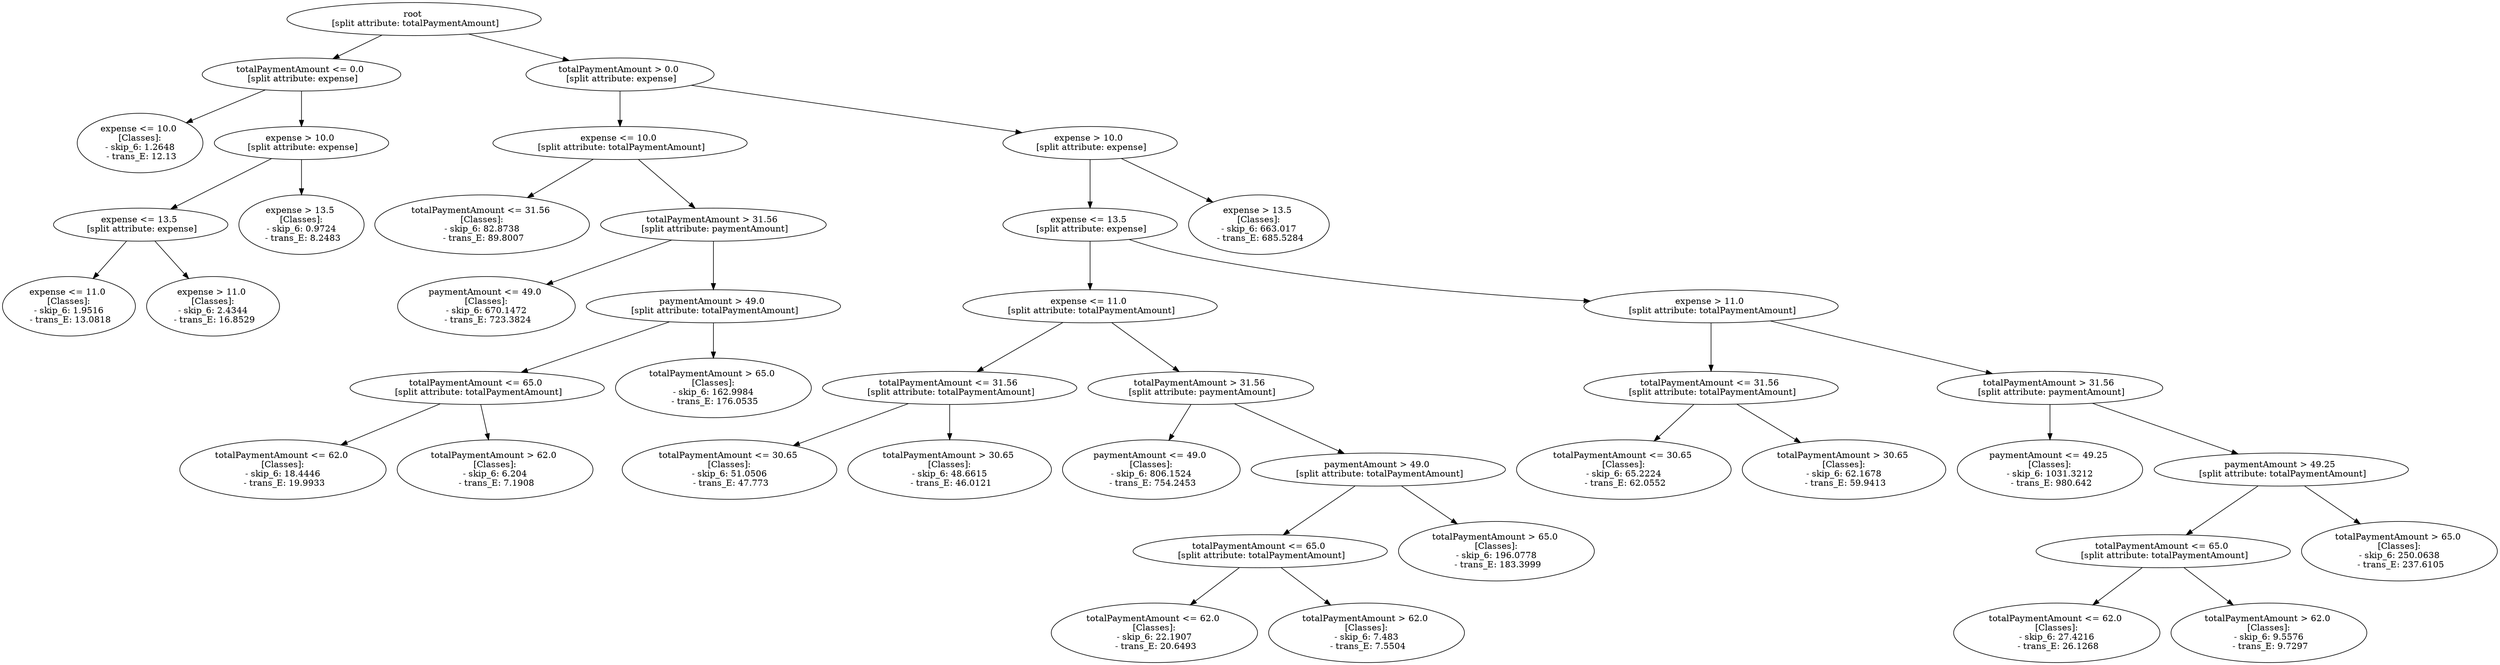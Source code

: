 // Road_Traffic_Fine_Management_Process-p_7-8
digraph "Road_Traffic_Fine_Management_Process-p_7-8" {
	"f866c9c8-791d-457e-873e-48bbb6af5ca4" [label="root 
 [split attribute: totalPaymentAmount]"]
	"bccd3e4f-3fc2-4c71-9dc5-de5627bd0b25" [label="totalPaymentAmount <= 0.0 
 [split attribute: expense]"]
	"f866c9c8-791d-457e-873e-48bbb6af5ca4" -> "bccd3e4f-3fc2-4c71-9dc5-de5627bd0b25"
	"dbf725f7-df95-4fc6-afcd-e05dfbf02a24" [label="expense <= 10.0 
 [Classes]: 
 - skip_6: 1.2648 
 - trans_E: 12.13"]
	"bccd3e4f-3fc2-4c71-9dc5-de5627bd0b25" -> "dbf725f7-df95-4fc6-afcd-e05dfbf02a24"
	"93d30e0e-37b2-44eb-85bb-b4b50b66410d" [label="expense > 10.0 
 [split attribute: expense]"]
	"bccd3e4f-3fc2-4c71-9dc5-de5627bd0b25" -> "93d30e0e-37b2-44eb-85bb-b4b50b66410d"
	"ad51b78a-f838-4d87-acbf-8aa33c1784b9" [label="expense <= 13.5 
 [split attribute: expense]"]
	"93d30e0e-37b2-44eb-85bb-b4b50b66410d" -> "ad51b78a-f838-4d87-acbf-8aa33c1784b9"
	"ae561d2e-9ed1-46c3-b303-ace56498dc3d" [label="expense <= 11.0 
 [Classes]: 
 - skip_6: 1.9516 
 - trans_E: 13.0818"]
	"ad51b78a-f838-4d87-acbf-8aa33c1784b9" -> "ae561d2e-9ed1-46c3-b303-ace56498dc3d"
	"e06488dd-0c87-49c2-9278-f37e348028f5" [label="expense > 11.0 
 [Classes]: 
 - skip_6: 2.4344 
 - trans_E: 16.8529"]
	"ad51b78a-f838-4d87-acbf-8aa33c1784b9" -> "e06488dd-0c87-49c2-9278-f37e348028f5"
	"db9c74eb-7a03-46b9-bbf3-637ca8acab53" [label="expense > 13.5 
 [Classes]: 
 - skip_6: 0.9724 
 - trans_E: 8.2483"]
	"93d30e0e-37b2-44eb-85bb-b4b50b66410d" -> "db9c74eb-7a03-46b9-bbf3-637ca8acab53"
	"0801ab16-1f21-4013-91de-9e069d9777a0" [label="totalPaymentAmount > 0.0 
 [split attribute: expense]"]
	"f866c9c8-791d-457e-873e-48bbb6af5ca4" -> "0801ab16-1f21-4013-91de-9e069d9777a0"
	"13f53e77-77b8-4d39-8df2-85900c8c302c" [label="expense <= 10.0 
 [split attribute: totalPaymentAmount]"]
	"0801ab16-1f21-4013-91de-9e069d9777a0" -> "13f53e77-77b8-4d39-8df2-85900c8c302c"
	"a4fd6c16-ecd5-495a-ac34-947716dc5db9" [label="totalPaymentAmount <= 31.56 
 [Classes]: 
 - skip_6: 82.8738 
 - trans_E: 89.8007"]
	"13f53e77-77b8-4d39-8df2-85900c8c302c" -> "a4fd6c16-ecd5-495a-ac34-947716dc5db9"
	"be39cf8d-84c2-4770-bb41-b77ebc835c57" [label="totalPaymentAmount > 31.56 
 [split attribute: paymentAmount]"]
	"13f53e77-77b8-4d39-8df2-85900c8c302c" -> "be39cf8d-84c2-4770-bb41-b77ebc835c57"
	"66928cd7-fc0a-477b-9370-1319bdb503c6" [label="paymentAmount <= 49.0 
 [Classes]: 
 - skip_6: 670.1472 
 - trans_E: 723.3824"]
	"be39cf8d-84c2-4770-bb41-b77ebc835c57" -> "66928cd7-fc0a-477b-9370-1319bdb503c6"
	"3648090a-adae-4943-9caa-0e39ab86aa87" [label="paymentAmount > 49.0 
 [split attribute: totalPaymentAmount]"]
	"be39cf8d-84c2-4770-bb41-b77ebc835c57" -> "3648090a-adae-4943-9caa-0e39ab86aa87"
	"a8e6b3f7-fdcc-45e1-a314-2d11f9f28cd1" [label="totalPaymentAmount <= 65.0 
 [split attribute: totalPaymentAmount]"]
	"3648090a-adae-4943-9caa-0e39ab86aa87" -> "a8e6b3f7-fdcc-45e1-a314-2d11f9f28cd1"
	"80dd7651-6f09-471a-a396-44e768d045a1" [label="totalPaymentAmount <= 62.0 
 [Classes]: 
 - skip_6: 18.4446 
 - trans_E: 19.9933"]
	"a8e6b3f7-fdcc-45e1-a314-2d11f9f28cd1" -> "80dd7651-6f09-471a-a396-44e768d045a1"
	"3248c28f-06e7-4c25-a6a7-b04b3089b2df" [label="totalPaymentAmount > 62.0 
 [Classes]: 
 - skip_6: 6.204 
 - trans_E: 7.1908"]
	"a8e6b3f7-fdcc-45e1-a314-2d11f9f28cd1" -> "3248c28f-06e7-4c25-a6a7-b04b3089b2df"
	"dc879507-907d-49e4-b6f1-23e379afda69" [label="totalPaymentAmount > 65.0 
 [Classes]: 
 - skip_6: 162.9984 
 - trans_E: 176.0535"]
	"3648090a-adae-4943-9caa-0e39ab86aa87" -> "dc879507-907d-49e4-b6f1-23e379afda69"
	"6ae40c63-ff89-41cf-adbf-c250b988668b" [label="expense > 10.0 
 [split attribute: expense]"]
	"0801ab16-1f21-4013-91de-9e069d9777a0" -> "6ae40c63-ff89-41cf-adbf-c250b988668b"
	"8c140cc8-f444-405f-b8e1-1c9e828c8fe5" [label="expense <= 13.5 
 [split attribute: expense]"]
	"6ae40c63-ff89-41cf-adbf-c250b988668b" -> "8c140cc8-f444-405f-b8e1-1c9e828c8fe5"
	"b0504712-ab8c-4edf-a4c6-0384b7b62f95" [label="expense <= 11.0 
 [split attribute: totalPaymentAmount]"]
	"8c140cc8-f444-405f-b8e1-1c9e828c8fe5" -> "b0504712-ab8c-4edf-a4c6-0384b7b62f95"
	"c4298464-4b68-4c79-9a6d-926179eebba0" [label="totalPaymentAmount <= 31.56 
 [split attribute: totalPaymentAmount]"]
	"b0504712-ab8c-4edf-a4c6-0384b7b62f95" -> "c4298464-4b68-4c79-9a6d-926179eebba0"
	"0e787111-8a6d-4f1b-8d8a-7392263e1253" [label="totalPaymentAmount <= 30.65 
 [Classes]: 
 - skip_6: 51.0506 
 - trans_E: 47.773"]
	"c4298464-4b68-4c79-9a6d-926179eebba0" -> "0e787111-8a6d-4f1b-8d8a-7392263e1253"
	"de696e72-cb37-4460-8a5a-9427a6663e08" [label="totalPaymentAmount > 30.65 
 [Classes]: 
 - skip_6: 48.6615 
 - trans_E: 46.0121"]
	"c4298464-4b68-4c79-9a6d-926179eebba0" -> "de696e72-cb37-4460-8a5a-9427a6663e08"
	"853be0f6-8b40-491b-ba24-6d990359edb1" [label="totalPaymentAmount > 31.56 
 [split attribute: paymentAmount]"]
	"b0504712-ab8c-4edf-a4c6-0384b7b62f95" -> "853be0f6-8b40-491b-ba24-6d990359edb1"
	"5c148b72-5d9a-4b46-8bea-8f0edc1703f7" [label="paymentAmount <= 49.0 
 [Classes]: 
 - skip_6: 806.1524 
 - trans_E: 754.2453"]
	"853be0f6-8b40-491b-ba24-6d990359edb1" -> "5c148b72-5d9a-4b46-8bea-8f0edc1703f7"
	"8d335abf-f93f-4bc8-90fe-e885a4f714b0" [label="paymentAmount > 49.0 
 [split attribute: totalPaymentAmount]"]
	"853be0f6-8b40-491b-ba24-6d990359edb1" -> "8d335abf-f93f-4bc8-90fe-e885a4f714b0"
	"595b62fe-14dc-47f7-a9ea-0bfe9cfd05b3" [label="totalPaymentAmount <= 65.0 
 [split attribute: totalPaymentAmount]"]
	"8d335abf-f93f-4bc8-90fe-e885a4f714b0" -> "595b62fe-14dc-47f7-a9ea-0bfe9cfd05b3"
	"6c8225de-81f5-44d0-9a2a-13a93bdd4475" [label="totalPaymentAmount <= 62.0 
 [Classes]: 
 - skip_6: 22.1907 
 - trans_E: 20.6493"]
	"595b62fe-14dc-47f7-a9ea-0bfe9cfd05b3" -> "6c8225de-81f5-44d0-9a2a-13a93bdd4475"
	"e80d80d3-259a-4d10-9ee8-d3302b636095" [label="totalPaymentAmount > 62.0 
 [Classes]: 
 - skip_6: 7.483 
 - trans_E: 7.5504"]
	"595b62fe-14dc-47f7-a9ea-0bfe9cfd05b3" -> "e80d80d3-259a-4d10-9ee8-d3302b636095"
	"5b5475a7-dbb5-4b6f-b64e-02322756b511" [label="totalPaymentAmount > 65.0 
 [Classes]: 
 - skip_6: 196.0778 
 - trans_E: 183.3999"]
	"8d335abf-f93f-4bc8-90fe-e885a4f714b0" -> "5b5475a7-dbb5-4b6f-b64e-02322756b511"
	"41407d08-38b3-49e3-a201-f2ac38d389ff" [label="expense > 11.0 
 [split attribute: totalPaymentAmount]"]
	"8c140cc8-f444-405f-b8e1-1c9e828c8fe5" -> "41407d08-38b3-49e3-a201-f2ac38d389ff"
	"f7044d1b-e48f-4877-b981-ebe731fe8033" [label="totalPaymentAmount <= 31.56 
 [split attribute: totalPaymentAmount]"]
	"41407d08-38b3-49e3-a201-f2ac38d389ff" -> "f7044d1b-e48f-4877-b981-ebe731fe8033"
	"86776be0-ea52-4469-97e2-3a577d2d1218" [label="totalPaymentAmount <= 30.65 
 [Classes]: 
 - skip_6: 65.2224 
 - trans_E: 62.0552"]
	"f7044d1b-e48f-4877-b981-ebe731fe8033" -> "86776be0-ea52-4469-97e2-3a577d2d1218"
	"98eea04a-5df4-48a1-a70f-6119f3ab95a6" [label="totalPaymentAmount > 30.65 
 [Classes]: 
 - skip_6: 62.1678 
 - trans_E: 59.9413"]
	"f7044d1b-e48f-4877-b981-ebe731fe8033" -> "98eea04a-5df4-48a1-a70f-6119f3ab95a6"
	"8b314912-f86a-406d-93ce-fcc7b5394ea8" [label="totalPaymentAmount > 31.56 
 [split attribute: paymentAmount]"]
	"41407d08-38b3-49e3-a201-f2ac38d389ff" -> "8b314912-f86a-406d-93ce-fcc7b5394ea8"
	"e61adb40-88d0-4596-a87d-30cf6aa764c0" [label="paymentAmount <= 49.25 
 [Classes]: 
 - skip_6: 1031.3212 
 - trans_E: 980.642"]
	"8b314912-f86a-406d-93ce-fcc7b5394ea8" -> "e61adb40-88d0-4596-a87d-30cf6aa764c0"
	"797486f7-0025-4947-a531-dc59c4ea324c" [label="paymentAmount > 49.25 
 [split attribute: totalPaymentAmount]"]
	"8b314912-f86a-406d-93ce-fcc7b5394ea8" -> "797486f7-0025-4947-a531-dc59c4ea324c"
	"c94c9322-63be-417a-83a4-1c8bb1f532d1" [label="totalPaymentAmount <= 65.0 
 [split attribute: totalPaymentAmount]"]
	"797486f7-0025-4947-a531-dc59c4ea324c" -> "c94c9322-63be-417a-83a4-1c8bb1f532d1"
	"545fd875-3579-40a0-9e3b-2c241001133e" [label="totalPaymentAmount <= 62.0 
 [Classes]: 
 - skip_6: 27.4216 
 - trans_E: 26.1268"]
	"c94c9322-63be-417a-83a4-1c8bb1f532d1" -> "545fd875-3579-40a0-9e3b-2c241001133e"
	"8a26d177-d9c1-4dff-81d6-34475cd72875" [label="totalPaymentAmount > 62.0 
 [Classes]: 
 - skip_6: 9.5576 
 - trans_E: 9.7297"]
	"c94c9322-63be-417a-83a4-1c8bb1f532d1" -> "8a26d177-d9c1-4dff-81d6-34475cd72875"
	"9d9ab86e-48aa-4677-ab31-52f8fd1cc71c" [label="totalPaymentAmount > 65.0 
 [Classes]: 
 - skip_6: 250.0638 
 - trans_E: 237.6105"]
	"797486f7-0025-4947-a531-dc59c4ea324c" -> "9d9ab86e-48aa-4677-ab31-52f8fd1cc71c"
	"839b7a53-d900-40f7-b81b-4de1699e6671" [label="expense > 13.5 
 [Classes]: 
 - skip_6: 663.017 
 - trans_E: 685.5284"]
	"6ae40c63-ff89-41cf-adbf-c250b988668b" -> "839b7a53-d900-40f7-b81b-4de1699e6671"
}
